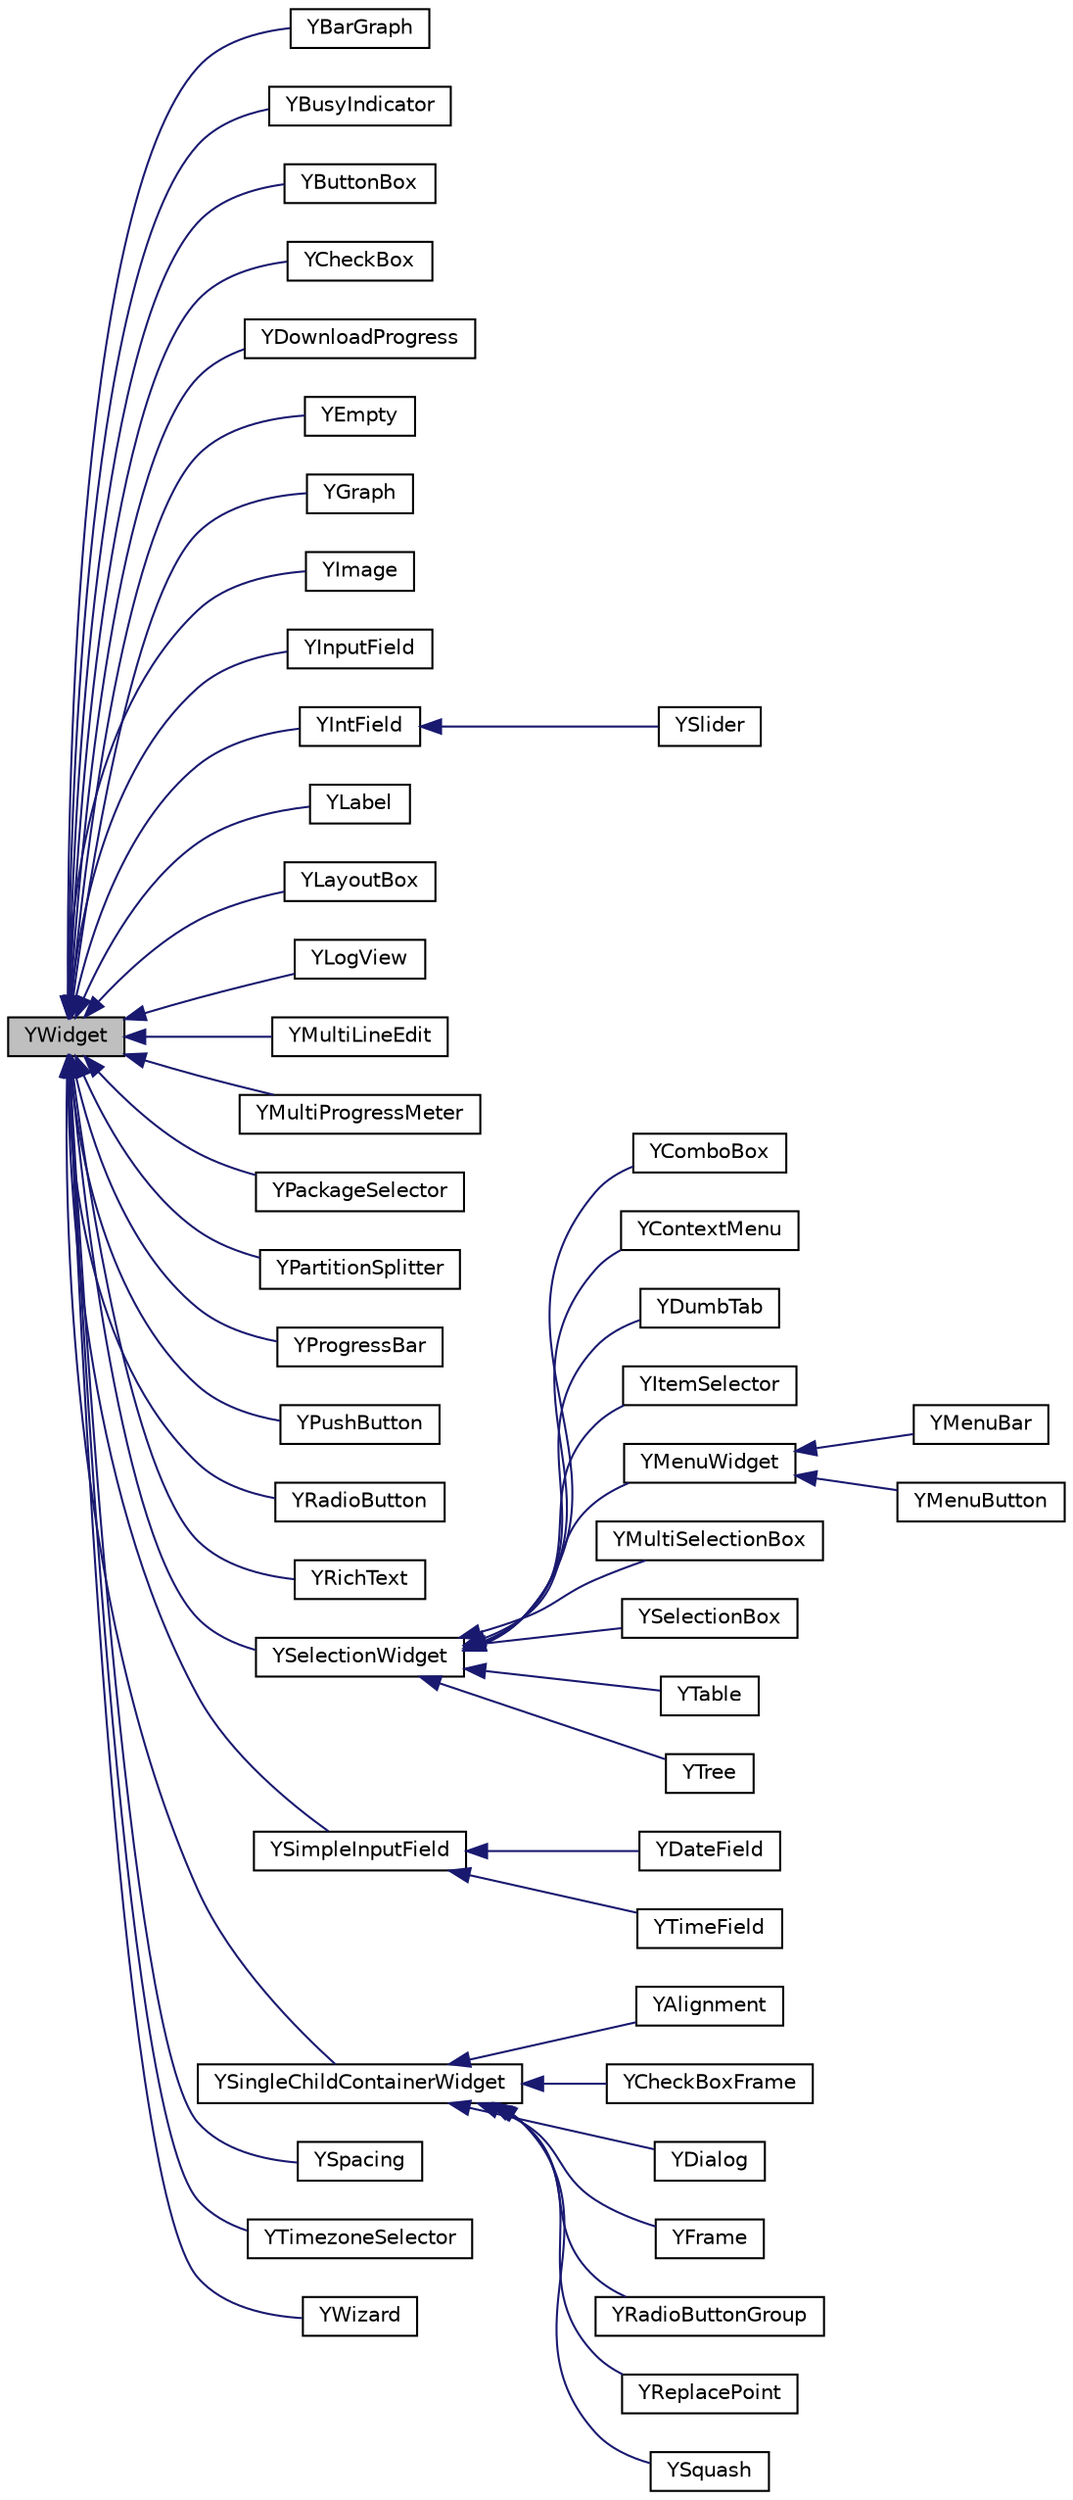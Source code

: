 digraph "YWidget"
{
 // LATEX_PDF_SIZE
  edge [fontname="Helvetica",fontsize="10",labelfontname="Helvetica",labelfontsize="10"];
  node [fontname="Helvetica",fontsize="10",shape=record];
  rankdir="LR";
  Node1 [label="YWidget",height=0.2,width=0.4,color="black", fillcolor="grey75", style="filled", fontcolor="black",tooltip=" "];
  Node1 -> Node2 [dir="back",color="midnightblue",fontsize="10",style="solid",fontname="Helvetica"];
  Node2 [label="YBarGraph",height=0.2,width=0.4,color="black", fillcolor="white", style="filled",URL="$classYBarGraph.html",tooltip=" "];
  Node1 -> Node3 [dir="back",color="midnightblue",fontsize="10",style="solid",fontname="Helvetica"];
  Node3 [label="YBusyIndicator",height=0.2,width=0.4,color="black", fillcolor="white", style="filled",URL="$classYBusyIndicator.html",tooltip=" "];
  Node1 -> Node4 [dir="back",color="midnightblue",fontsize="10",style="solid",fontname="Helvetica"];
  Node4 [label="YButtonBox",height=0.2,width=0.4,color="black", fillcolor="white", style="filled",URL="$classYButtonBox.html",tooltip=" "];
  Node1 -> Node5 [dir="back",color="midnightblue",fontsize="10",style="solid",fontname="Helvetica"];
  Node5 [label="YCheckBox",height=0.2,width=0.4,color="black", fillcolor="white", style="filled",URL="$classYCheckBox.html",tooltip=" "];
  Node1 -> Node6 [dir="back",color="midnightblue",fontsize="10",style="solid",fontname="Helvetica"];
  Node6 [label="YDownloadProgress",height=0.2,width=0.4,color="black", fillcolor="white", style="filled",URL="$classYDownloadProgress.html",tooltip=" "];
  Node1 -> Node7 [dir="back",color="midnightblue",fontsize="10",style="solid",fontname="Helvetica"];
  Node7 [label="YEmpty",height=0.2,width=0.4,color="black", fillcolor="white", style="filled",URL="$classYEmpty.html",tooltip=" "];
  Node1 -> Node8 [dir="back",color="midnightblue",fontsize="10",style="solid",fontname="Helvetica"];
  Node8 [label="YGraph",height=0.2,width=0.4,color="black", fillcolor="white", style="filled",URL="$classYGraph.html",tooltip=" "];
  Node1 -> Node9 [dir="back",color="midnightblue",fontsize="10",style="solid",fontname="Helvetica"];
  Node9 [label="YImage",height=0.2,width=0.4,color="black", fillcolor="white", style="filled",URL="$classYImage.html",tooltip=" "];
  Node1 -> Node10 [dir="back",color="midnightblue",fontsize="10",style="solid",fontname="Helvetica"];
  Node10 [label="YInputField",height=0.2,width=0.4,color="black", fillcolor="white", style="filled",URL="$classYInputField.html",tooltip=" "];
  Node1 -> Node11 [dir="back",color="midnightblue",fontsize="10",style="solid",fontname="Helvetica"];
  Node11 [label="YIntField",height=0.2,width=0.4,color="black", fillcolor="white", style="filled",URL="$classYIntField.html",tooltip=" "];
  Node11 -> Node12 [dir="back",color="midnightblue",fontsize="10",style="solid",fontname="Helvetica"];
  Node12 [label="YSlider",height=0.2,width=0.4,color="black", fillcolor="white", style="filled",URL="$classYSlider.html",tooltip=" "];
  Node1 -> Node13 [dir="back",color="midnightblue",fontsize="10",style="solid",fontname="Helvetica"];
  Node13 [label="YLabel",height=0.2,width=0.4,color="black", fillcolor="white", style="filled",URL="$classYLabel.html",tooltip=" "];
  Node1 -> Node14 [dir="back",color="midnightblue",fontsize="10",style="solid",fontname="Helvetica"];
  Node14 [label="YLayoutBox",height=0.2,width=0.4,color="black", fillcolor="white", style="filled",URL="$classYLayoutBox.html",tooltip=" "];
  Node1 -> Node15 [dir="back",color="midnightblue",fontsize="10",style="solid",fontname="Helvetica"];
  Node15 [label="YLogView",height=0.2,width=0.4,color="black", fillcolor="white", style="filled",URL="$classYLogView.html",tooltip=" "];
  Node1 -> Node16 [dir="back",color="midnightblue",fontsize="10",style="solid",fontname="Helvetica"];
  Node16 [label="YMultiLineEdit",height=0.2,width=0.4,color="black", fillcolor="white", style="filled",URL="$classYMultiLineEdit.html",tooltip=" "];
  Node1 -> Node17 [dir="back",color="midnightblue",fontsize="10",style="solid",fontname="Helvetica"];
  Node17 [label="YMultiProgressMeter",height=0.2,width=0.4,color="black", fillcolor="white", style="filled",URL="$classYMultiProgressMeter.html",tooltip=" "];
  Node1 -> Node18 [dir="back",color="midnightblue",fontsize="10",style="solid",fontname="Helvetica"];
  Node18 [label="YPackageSelector",height=0.2,width=0.4,color="black", fillcolor="white", style="filled",URL="$classYPackageSelector.html",tooltip=" "];
  Node1 -> Node19 [dir="back",color="midnightblue",fontsize="10",style="solid",fontname="Helvetica"];
  Node19 [label="YPartitionSplitter",height=0.2,width=0.4,color="black", fillcolor="white", style="filled",URL="$classYPartitionSplitter.html",tooltip=" "];
  Node1 -> Node20 [dir="back",color="midnightblue",fontsize="10",style="solid",fontname="Helvetica"];
  Node20 [label="YProgressBar",height=0.2,width=0.4,color="black", fillcolor="white", style="filled",URL="$classYProgressBar.html",tooltip=" "];
  Node1 -> Node21 [dir="back",color="midnightblue",fontsize="10",style="solid",fontname="Helvetica"];
  Node21 [label="YPushButton",height=0.2,width=0.4,color="black", fillcolor="white", style="filled",URL="$classYPushButton.html",tooltip=" "];
  Node1 -> Node22 [dir="back",color="midnightblue",fontsize="10",style="solid",fontname="Helvetica"];
  Node22 [label="YRadioButton",height=0.2,width=0.4,color="black", fillcolor="white", style="filled",URL="$classYRadioButton.html",tooltip=" "];
  Node1 -> Node23 [dir="back",color="midnightblue",fontsize="10",style="solid",fontname="Helvetica"];
  Node23 [label="YRichText",height=0.2,width=0.4,color="black", fillcolor="white", style="filled",URL="$classYRichText.html",tooltip=" "];
  Node1 -> Node24 [dir="back",color="midnightblue",fontsize="10",style="solid",fontname="Helvetica"];
  Node24 [label="YSelectionWidget",height=0.2,width=0.4,color="black", fillcolor="white", style="filled",URL="$classYSelectionWidget.html",tooltip=" "];
  Node24 -> Node25 [dir="back",color="midnightblue",fontsize="10",style="solid",fontname="Helvetica"];
  Node25 [label="YComboBox",height=0.2,width=0.4,color="black", fillcolor="white", style="filled",URL="$classYComboBox.html",tooltip=" "];
  Node24 -> Node26 [dir="back",color="midnightblue",fontsize="10",style="solid",fontname="Helvetica"];
  Node26 [label="YContextMenu",height=0.2,width=0.4,color="black", fillcolor="white", style="filled",URL="$classYContextMenu.html",tooltip=" "];
  Node24 -> Node27 [dir="back",color="midnightblue",fontsize="10",style="solid",fontname="Helvetica"];
  Node27 [label="YDumbTab",height=0.2,width=0.4,color="black", fillcolor="white", style="filled",URL="$classYDumbTab.html",tooltip=" "];
  Node24 -> Node28 [dir="back",color="midnightblue",fontsize="10",style="solid",fontname="Helvetica"];
  Node28 [label="YItemSelector",height=0.2,width=0.4,color="black", fillcolor="white", style="filled",URL="$classYItemSelector.html",tooltip=" "];
  Node24 -> Node29 [dir="back",color="midnightblue",fontsize="10",style="solid",fontname="Helvetica"];
  Node29 [label="YMenuWidget",height=0.2,width=0.4,color="black", fillcolor="white", style="filled",URL="$classYMenuWidget.html",tooltip=" "];
  Node29 -> Node30 [dir="back",color="midnightblue",fontsize="10",style="solid",fontname="Helvetica"];
  Node30 [label="YMenuBar",height=0.2,width=0.4,color="black", fillcolor="white", style="filled",URL="$classYMenuBar.html",tooltip=" "];
  Node29 -> Node31 [dir="back",color="midnightblue",fontsize="10",style="solid",fontname="Helvetica"];
  Node31 [label="YMenuButton",height=0.2,width=0.4,color="black", fillcolor="white", style="filled",URL="$classYMenuButton.html",tooltip=" "];
  Node24 -> Node32 [dir="back",color="midnightblue",fontsize="10",style="solid",fontname="Helvetica"];
  Node32 [label="YMultiSelectionBox",height=0.2,width=0.4,color="black", fillcolor="white", style="filled",URL="$classYMultiSelectionBox.html",tooltip=" "];
  Node24 -> Node33 [dir="back",color="midnightblue",fontsize="10",style="solid",fontname="Helvetica"];
  Node33 [label="YSelectionBox",height=0.2,width=0.4,color="black", fillcolor="white", style="filled",URL="$classYSelectionBox.html",tooltip=" "];
  Node24 -> Node34 [dir="back",color="midnightblue",fontsize="10",style="solid",fontname="Helvetica"];
  Node34 [label="YTable",height=0.2,width=0.4,color="black", fillcolor="white", style="filled",URL="$classYTable.html",tooltip=" "];
  Node24 -> Node35 [dir="back",color="midnightblue",fontsize="10",style="solid",fontname="Helvetica"];
  Node35 [label="YTree",height=0.2,width=0.4,color="black", fillcolor="white", style="filled",URL="$classYTree.html",tooltip=" "];
  Node1 -> Node36 [dir="back",color="midnightblue",fontsize="10",style="solid",fontname="Helvetica"];
  Node36 [label="YSimpleInputField",height=0.2,width=0.4,color="black", fillcolor="white", style="filled",URL="$classYSimpleInputField.html",tooltip=" "];
  Node36 -> Node37 [dir="back",color="midnightblue",fontsize="10",style="solid",fontname="Helvetica"];
  Node37 [label="YDateField",height=0.2,width=0.4,color="black", fillcolor="white", style="filled",URL="$classYDateField.html",tooltip=" "];
  Node36 -> Node38 [dir="back",color="midnightblue",fontsize="10",style="solid",fontname="Helvetica"];
  Node38 [label="YTimeField",height=0.2,width=0.4,color="black", fillcolor="white", style="filled",URL="$classYTimeField.html",tooltip=" "];
  Node1 -> Node39 [dir="back",color="midnightblue",fontsize="10",style="solid",fontname="Helvetica"];
  Node39 [label="YSingleChildContainerWidget",height=0.2,width=0.4,color="black", fillcolor="white", style="filled",URL="$classYSingleChildContainerWidget.html",tooltip=" "];
  Node39 -> Node40 [dir="back",color="midnightblue",fontsize="10",style="solid",fontname="Helvetica"];
  Node40 [label="YAlignment",height=0.2,width=0.4,color="black", fillcolor="white", style="filled",URL="$classYAlignment.html",tooltip=" "];
  Node39 -> Node41 [dir="back",color="midnightblue",fontsize="10",style="solid",fontname="Helvetica"];
  Node41 [label="YCheckBoxFrame",height=0.2,width=0.4,color="black", fillcolor="white", style="filled",URL="$classYCheckBoxFrame.html",tooltip=" "];
  Node39 -> Node42 [dir="back",color="midnightblue",fontsize="10",style="solid",fontname="Helvetica"];
  Node42 [label="YDialog",height=0.2,width=0.4,color="black", fillcolor="white", style="filled",URL="$classYDialog.html",tooltip=" "];
  Node39 -> Node43 [dir="back",color="midnightblue",fontsize="10",style="solid",fontname="Helvetica"];
  Node43 [label="YFrame",height=0.2,width=0.4,color="black", fillcolor="white", style="filled",URL="$classYFrame.html",tooltip=" "];
  Node39 -> Node44 [dir="back",color="midnightblue",fontsize="10",style="solid",fontname="Helvetica"];
  Node44 [label="YRadioButtonGroup",height=0.2,width=0.4,color="black", fillcolor="white", style="filled",URL="$classYRadioButtonGroup.html",tooltip=" "];
  Node39 -> Node45 [dir="back",color="midnightblue",fontsize="10",style="solid",fontname="Helvetica"];
  Node45 [label="YReplacePoint",height=0.2,width=0.4,color="black", fillcolor="white", style="filled",URL="$classYReplacePoint.html",tooltip=" "];
  Node39 -> Node46 [dir="back",color="midnightblue",fontsize="10",style="solid",fontname="Helvetica"];
  Node46 [label="YSquash",height=0.2,width=0.4,color="black", fillcolor="white", style="filled",URL="$classYSquash.html",tooltip=" "];
  Node1 -> Node47 [dir="back",color="midnightblue",fontsize="10",style="solid",fontname="Helvetica"];
  Node47 [label="YSpacing",height=0.2,width=0.4,color="black", fillcolor="white", style="filled",URL="$classYSpacing.html",tooltip=" "];
  Node1 -> Node48 [dir="back",color="midnightblue",fontsize="10",style="solid",fontname="Helvetica"];
  Node48 [label="YTimezoneSelector",height=0.2,width=0.4,color="black", fillcolor="white", style="filled",URL="$classYTimezoneSelector.html",tooltip=" "];
  Node1 -> Node49 [dir="back",color="midnightblue",fontsize="10",style="solid",fontname="Helvetica"];
  Node49 [label="YWizard",height=0.2,width=0.4,color="black", fillcolor="white", style="filled",URL="$classYWizard.html",tooltip=" "];
}
